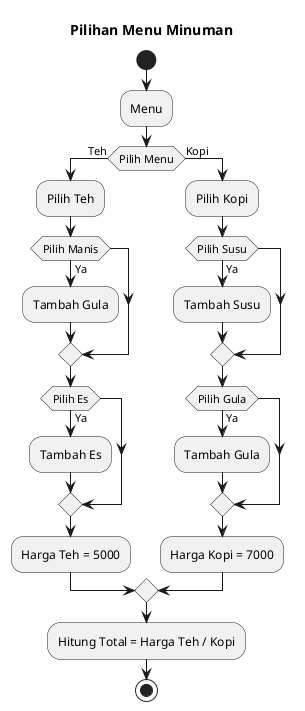 @startuml tugas

skinparam monochrome true

start

title Pilihan Menu Minuman

:Menu;
if (Pilih Menu) then (Teh)
  :Pilih Teh;
  if (Pilih Manis) then (Ya)
    :Tambah Gula;
  endif
  if (Pilih Es) then (Ya)
    :Tambah Es;
  endif
  :Harga Teh = 5000;
else (Kopi)
  :Pilih Kopi;
  if (Pilih Susu) then (Ya)
    :Tambah Susu;
  endif
  if (Pilih Gula) then (Ya)
    :Tambah Gula;
  endif
  :Harga Kopi = 7000;
endif

:Hitung Total = Harga Teh / Kopi;

stop

@enduml
